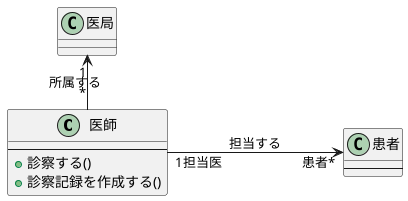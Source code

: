 @startuml 演習3-2 
left to right direction
class 医師 {
---
+ 診察する()
+ 診察記録を作成する()
}
class 患者{
---
}
class 医局 {
    
}
医師 "1担当医" ---> "患者*" 患者:担当する
医局 "1" <-right- "*" 医師:所属する
@enduml
